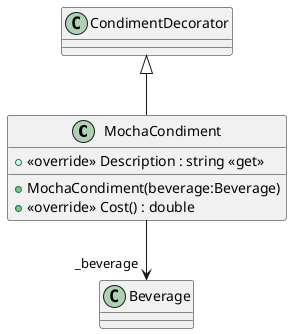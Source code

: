@startuml
class MochaCondiment {
    + MochaCondiment(beverage:Beverage)
    + <<override>> Description : string <<get>>
    + <<override>> Cost() : double
}
CondimentDecorator <|-- MochaCondiment
MochaCondiment --> "_beverage" Beverage
@enduml
